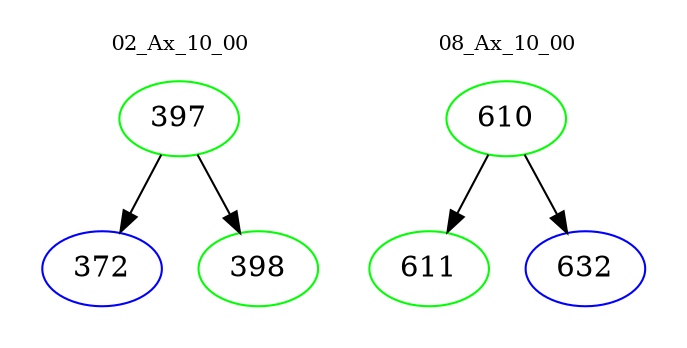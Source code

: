 digraph{
subgraph cluster_0 {
color = white
label = "02_Ax_10_00";
fontsize=10;
T0_397 [label="397", color="green"]
T0_397 -> T0_372 [color="black"]
T0_372 [label="372", color="blue"]
T0_397 -> T0_398 [color="black"]
T0_398 [label="398", color="green"]
}
subgraph cluster_1 {
color = white
label = "08_Ax_10_00";
fontsize=10;
T1_610 [label="610", color="green"]
T1_610 -> T1_611 [color="black"]
T1_611 [label="611", color="green"]
T1_610 -> T1_632 [color="black"]
T1_632 [label="632", color="blue"]
}
}
